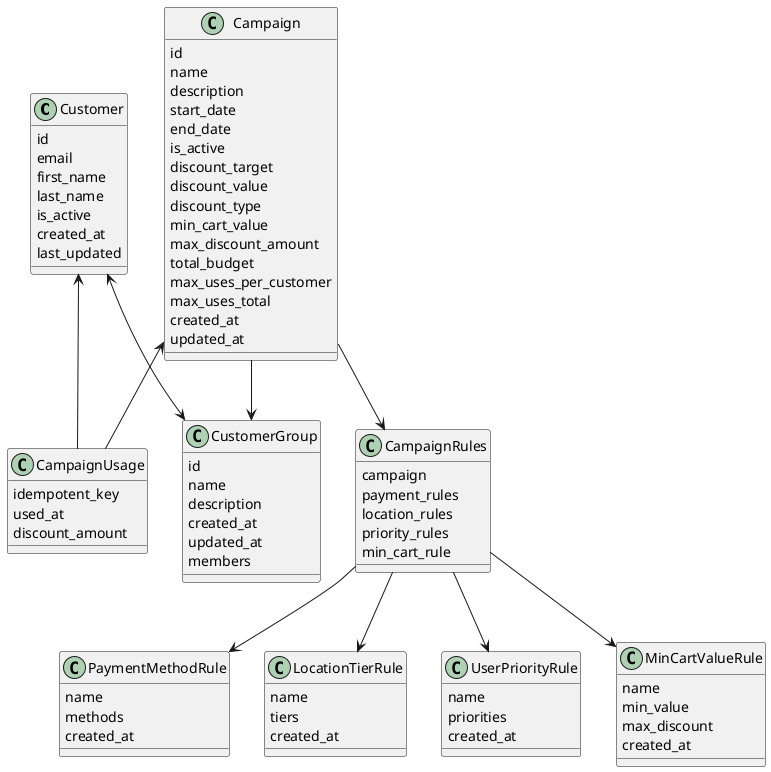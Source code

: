 @startuml
' Main classes
class Customer {
  id
  email
  first_name
  last_name
  is_active
  created_at
  last_updated
}

class CustomerGroup {
  id
  name
  description
  created_at
  updated_at
  members
}

class Campaign {
  id
  name
  description
  start_date
  end_date
  is_active
  discount_target
  discount_value
  discount_type
  min_cart_value
  max_discount_amount
  total_budget
  max_uses_per_customer
  max_uses_total
  created_at
  updated_at
}

class CampaignUsage {
  idempotent_key
  used_at
  discount_amount
}

class CampaignRules {
  campaign
  payment_rules
  location_rules
  priority_rules
  min_cart_rule
}

class PaymentMethodRule {
  name
  methods
  created_at
}

class LocationTierRule {
  name
  tiers
  created_at
}

class UserPriorityRule {
  name
  priorities
  created_at
}

class MinCartValueRule {
  name
  min_value
  max_discount
  created_at
}

' Simple relationships
Customer <--> CustomerGroup
Campaign --> CustomerGroup
Campaign --> CampaignRules
CampaignRules --> PaymentMethodRule
CampaignRules --> LocationTierRule
CampaignRules --> UserPriorityRule
CampaignRules --> MinCartValueRule
Campaign <-- CampaignUsage
Customer <-- CampaignUsage
@enduml
